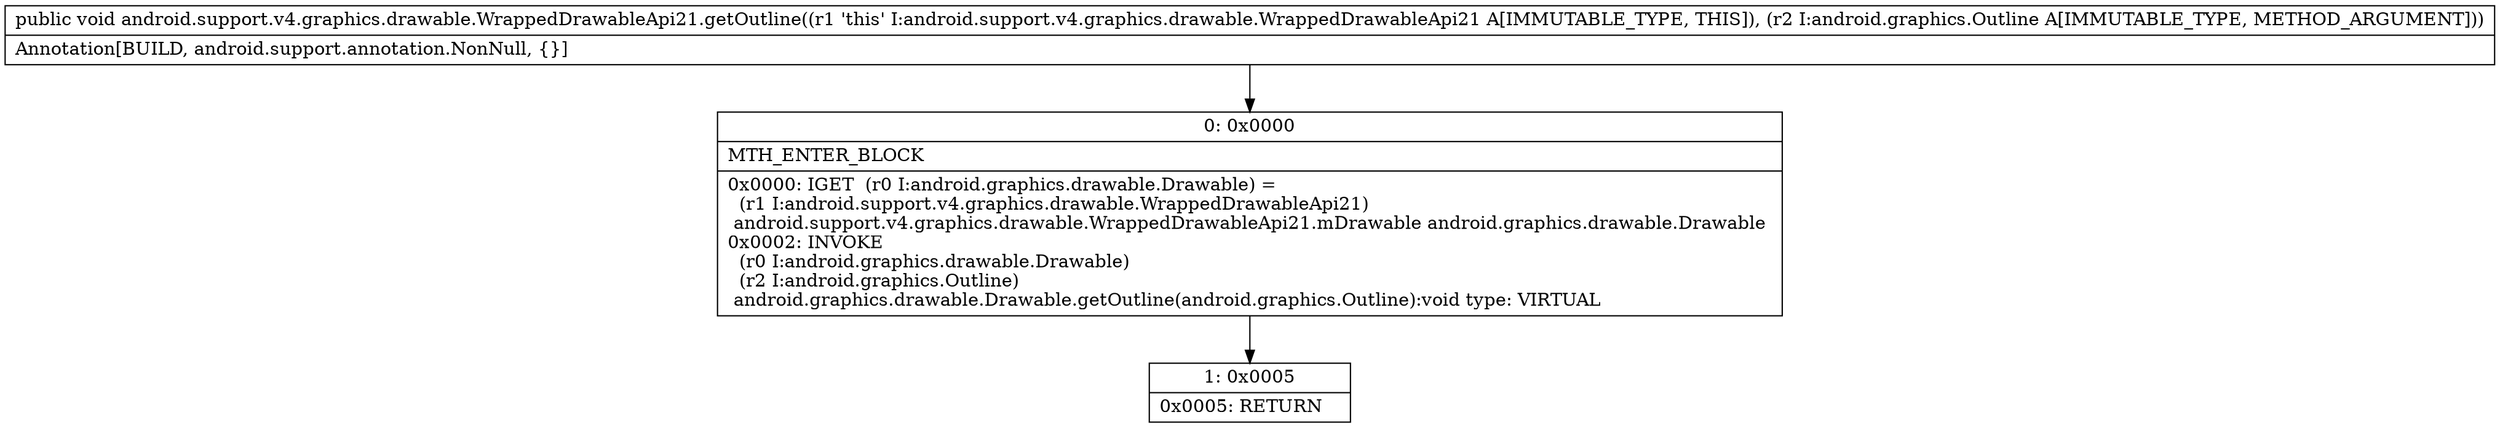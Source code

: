 digraph "CFG forandroid.support.v4.graphics.drawable.WrappedDrawableApi21.getOutline(Landroid\/graphics\/Outline;)V" {
Node_0 [shape=record,label="{0\:\ 0x0000|MTH_ENTER_BLOCK\l|0x0000: IGET  (r0 I:android.graphics.drawable.Drawable) = \l  (r1 I:android.support.v4.graphics.drawable.WrappedDrawableApi21)\l android.support.v4.graphics.drawable.WrappedDrawableApi21.mDrawable android.graphics.drawable.Drawable \l0x0002: INVOKE  \l  (r0 I:android.graphics.drawable.Drawable)\l  (r2 I:android.graphics.Outline)\l android.graphics.drawable.Drawable.getOutline(android.graphics.Outline):void type: VIRTUAL \l}"];
Node_1 [shape=record,label="{1\:\ 0x0005|0x0005: RETURN   \l}"];
MethodNode[shape=record,label="{public void android.support.v4.graphics.drawable.WrappedDrawableApi21.getOutline((r1 'this' I:android.support.v4.graphics.drawable.WrappedDrawableApi21 A[IMMUTABLE_TYPE, THIS]), (r2 I:android.graphics.Outline A[IMMUTABLE_TYPE, METHOD_ARGUMENT]))  | Annotation[BUILD, android.support.annotation.NonNull, \{\}]\l}"];
MethodNode -> Node_0;
Node_0 -> Node_1;
}

